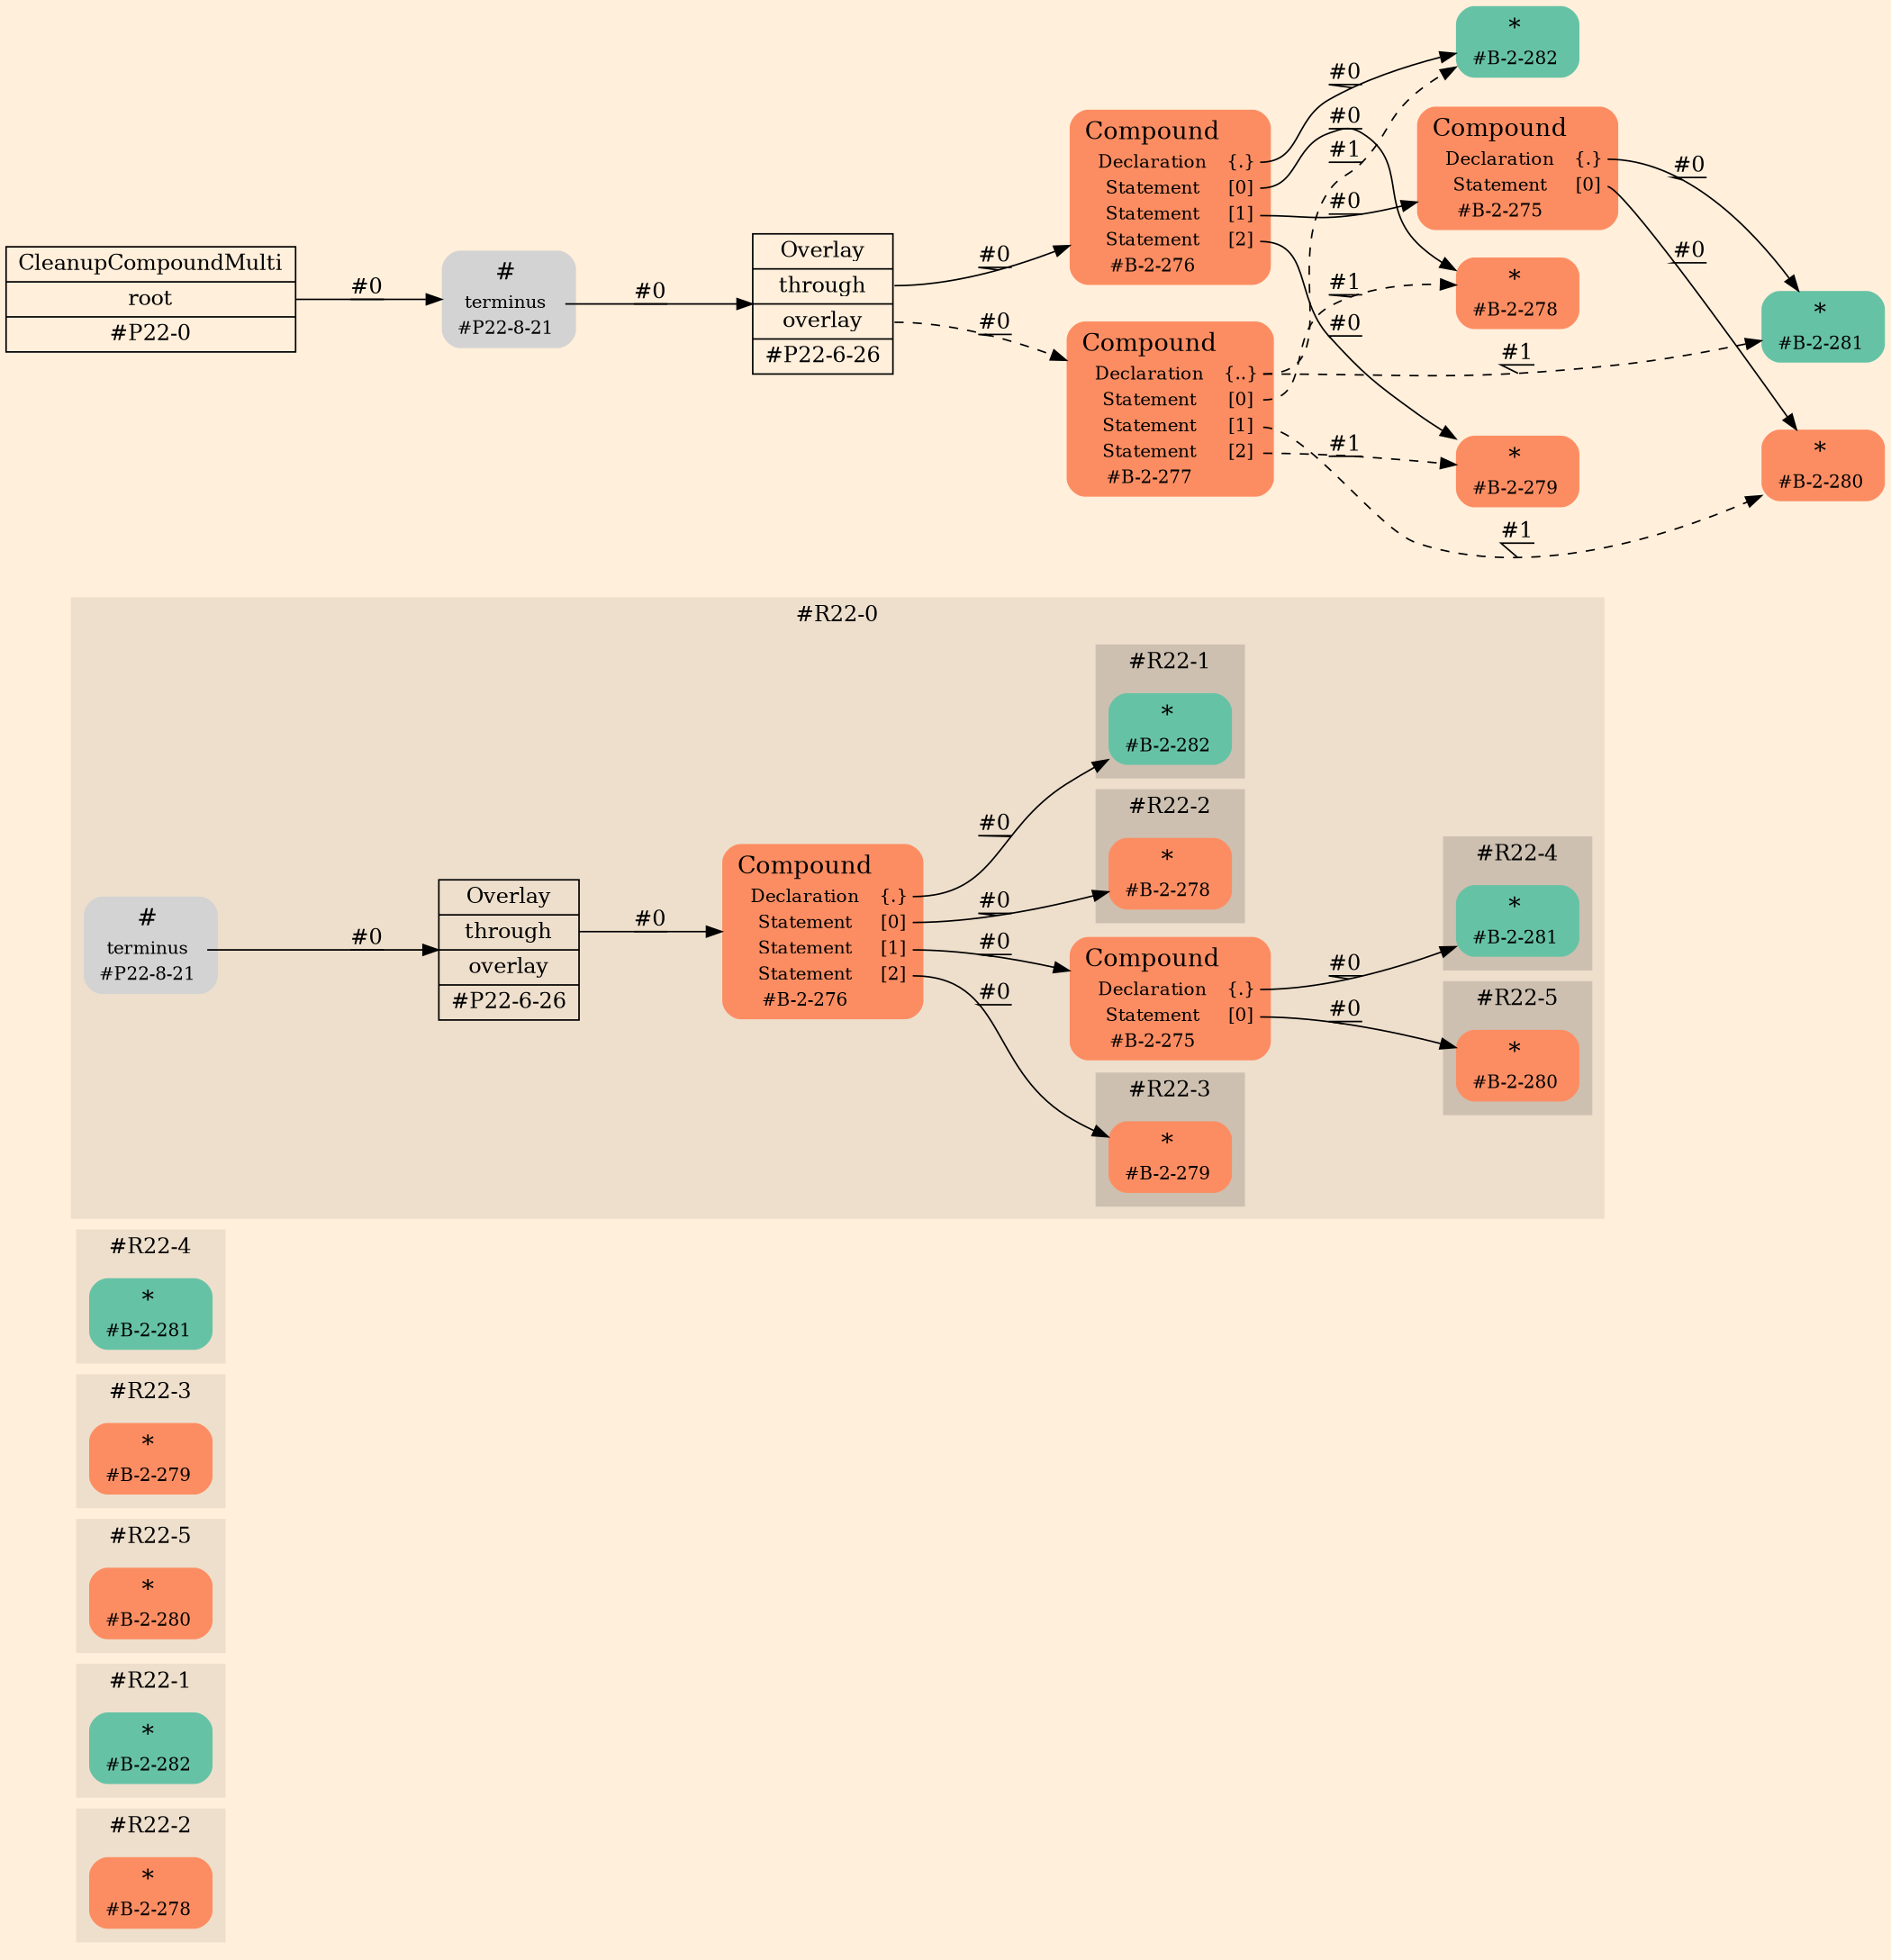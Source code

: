 digraph Inferno {
graph [
rankdir = "LR"
ranksep = 1.0
size = "14,20"
bgcolor = antiquewhite1
color = black
fontcolor = black
];
node [
];
subgraph "cluster#R22-2" {
label = "#R22-2"
style = "filled"
color = antiquewhite2
"#R22-2/#B-2-278" [
shape = "plaintext"
fillcolor = "/set28/2"
label = <<TABLE BORDER="0" CELLBORDER="0" CELLSPACING="0">
 <TR>
  <TD><FONT POINT-SIZE="16.0">*</FONT></TD>
  <TD></TD>
 </TR>
 <TR>
  <TD>#B-2-278</TD>
  <TD PORT="port0"></TD>
 </TR>
</TABLE>>
style = "rounded,filled"
fontsize = "12"
];
}
subgraph "cluster#R22-1" {
label = "#R22-1"
style = "filled"
color = antiquewhite2
"#R22-1/#B-2-282" [
shape = "plaintext"
fillcolor = "/set28/1"
label = <<TABLE BORDER="0" CELLBORDER="0" CELLSPACING="0">
 <TR>
  <TD><FONT POINT-SIZE="16.0">*</FONT></TD>
  <TD></TD>
 </TR>
 <TR>
  <TD>#B-2-282</TD>
  <TD PORT="port0"></TD>
 </TR>
</TABLE>>
style = "rounded,filled"
fontsize = "12"
];
}
subgraph "cluster#R22-5" {
label = "#R22-5"
style = "filled"
color = antiquewhite2
"#R22-5/#B-2-280" [
shape = "plaintext"
fillcolor = "/set28/2"
label = <<TABLE BORDER="0" CELLBORDER="0" CELLSPACING="0">
 <TR>
  <TD><FONT POINT-SIZE="16.0">*</FONT></TD>
  <TD></TD>
 </TR>
 <TR>
  <TD>#B-2-280</TD>
  <TD PORT="port0"></TD>
 </TR>
</TABLE>>
style = "rounded,filled"
fontsize = "12"
];
}
subgraph "cluster#R22-3" {
label = "#R22-3"
style = "filled"
color = antiquewhite2
"#R22-3/#B-2-279" [
shape = "plaintext"
fillcolor = "/set28/2"
label = <<TABLE BORDER="0" CELLBORDER="0" CELLSPACING="0">
 <TR>
  <TD><FONT POINT-SIZE="16.0">*</FONT></TD>
  <TD></TD>
 </TR>
 <TR>
  <TD>#B-2-279</TD>
  <TD PORT="port0"></TD>
 </TR>
</TABLE>>
style = "rounded,filled"
fontsize = "12"
];
}
subgraph "cluster#R22-4" {
label = "#R22-4"
style = "filled"
color = antiquewhite2
"#R22-4/#B-2-281" [
shape = "plaintext"
fillcolor = "/set28/1"
label = <<TABLE BORDER="0" CELLBORDER="0" CELLSPACING="0">
 <TR>
  <TD><FONT POINT-SIZE="16.0">*</FONT></TD>
  <TD></TD>
 </TR>
 <TR>
  <TD>#B-2-281</TD>
  <TD PORT="port0"></TD>
 </TR>
</TABLE>>
style = "rounded,filled"
fontsize = "12"
];
}
subgraph "cluster#R22-0" {
label = "#R22-0"
style = "filled"
color = antiquewhite2
"#R22-0/#B-2-275" [
shape = "plaintext"
fillcolor = "/set28/2"
label = <<TABLE BORDER="0" CELLBORDER="0" CELLSPACING="0">
 <TR>
  <TD><FONT POINT-SIZE="16.0">Compound</FONT></TD>
  <TD></TD>
 </TR>
 <TR>
  <TD>Declaration</TD>
  <TD PORT="port0">{.}</TD>
 </TR>
 <TR>
  <TD>Statement</TD>
  <TD PORT="port1">[0]</TD>
 </TR>
 <TR>
  <TD>#B-2-275</TD>
  <TD PORT="port2"></TD>
 </TR>
</TABLE>>
style = "rounded,filled"
fontsize = "12"
];
"#R22-0/#P22-8-21" [
shape = "plaintext"
label = <<TABLE BORDER="0" CELLBORDER="0" CELLSPACING="0">
 <TR>
  <TD><FONT POINT-SIZE="16.0">#</FONT></TD>
  <TD></TD>
 </TR>
 <TR>
  <TD>terminus</TD>
  <TD PORT="port0"></TD>
 </TR>
 <TR>
  <TD>#P22-8-21</TD>
  <TD PORT="port1"></TD>
 </TR>
</TABLE>>
style = "rounded,filled"
fontsize = "12"
];
"#R22-0/#B-2-276" [
shape = "plaintext"
fillcolor = "/set28/2"
label = <<TABLE BORDER="0" CELLBORDER="0" CELLSPACING="0">
 <TR>
  <TD><FONT POINT-SIZE="16.0">Compound</FONT></TD>
  <TD></TD>
 </TR>
 <TR>
  <TD>Declaration</TD>
  <TD PORT="port0">{.}</TD>
 </TR>
 <TR>
  <TD>Statement</TD>
  <TD PORT="port1">[0]</TD>
 </TR>
 <TR>
  <TD>Statement</TD>
  <TD PORT="port2">[1]</TD>
 </TR>
 <TR>
  <TD>Statement</TD>
  <TD PORT="port3">[2]</TD>
 </TR>
 <TR>
  <TD>#B-2-276</TD>
  <TD PORT="port4"></TD>
 </TR>
</TABLE>>
style = "rounded,filled"
fontsize = "12"
];
"#R22-0/#P22-6-26" [
shape = "record"
fillcolor = antiquewhite2
label = "<fixed> Overlay | <port0> through | <port1> overlay | <port2> #P22-6-26"
style = "filled"
fontsize = "14"
color = black
fontcolor = black
];
subgraph "cluster#R22-4" {
label = "#R22-4"
style = "filled"
color = antiquewhite3
"#R22-0/#B-2-281" [
shape = "plaintext"
fillcolor = "/set28/1"
label = <<TABLE BORDER="0" CELLBORDER="0" CELLSPACING="0">
 <TR>
  <TD><FONT POINT-SIZE="16.0">*</FONT></TD>
  <TD></TD>
 </TR>
 <TR>
  <TD>#B-2-281</TD>
  <TD PORT="port0"></TD>
 </TR>
</TABLE>>
style = "rounded,filled"
fontsize = "12"
];
}
subgraph "cluster#R22-3" {
label = "#R22-3"
style = "filled"
color = antiquewhite3
"#R22-0/#B-2-279" [
shape = "plaintext"
fillcolor = "/set28/2"
label = <<TABLE BORDER="0" CELLBORDER="0" CELLSPACING="0">
 <TR>
  <TD><FONT POINT-SIZE="16.0">*</FONT></TD>
  <TD></TD>
 </TR>
 <TR>
  <TD>#B-2-279</TD>
  <TD PORT="port0"></TD>
 </TR>
</TABLE>>
style = "rounded,filled"
fontsize = "12"
];
}
subgraph "cluster#R22-5" {
label = "#R22-5"
style = "filled"
color = antiquewhite3
"#R22-0/#B-2-280" [
shape = "plaintext"
fillcolor = "/set28/2"
label = <<TABLE BORDER="0" CELLBORDER="0" CELLSPACING="0">
 <TR>
  <TD><FONT POINT-SIZE="16.0">*</FONT></TD>
  <TD></TD>
 </TR>
 <TR>
  <TD>#B-2-280</TD>
  <TD PORT="port0"></TD>
 </TR>
</TABLE>>
style = "rounded,filled"
fontsize = "12"
];
}
subgraph "cluster#R22-1" {
label = "#R22-1"
style = "filled"
color = antiquewhite3
"#R22-0/#B-2-282" [
shape = "plaintext"
fillcolor = "/set28/1"
label = <<TABLE BORDER="0" CELLBORDER="0" CELLSPACING="0">
 <TR>
  <TD><FONT POINT-SIZE="16.0">*</FONT></TD>
  <TD></TD>
 </TR>
 <TR>
  <TD>#B-2-282</TD>
  <TD PORT="port0"></TD>
 </TR>
</TABLE>>
style = "rounded,filled"
fontsize = "12"
];
}
subgraph "cluster#R22-2" {
label = "#R22-2"
style = "filled"
color = antiquewhite3
"#R22-0/#B-2-278" [
shape = "plaintext"
fillcolor = "/set28/2"
label = <<TABLE BORDER="0" CELLBORDER="0" CELLSPACING="0">
 <TR>
  <TD><FONT POINT-SIZE="16.0">*</FONT></TD>
  <TD></TD>
 </TR>
 <TR>
  <TD>#B-2-278</TD>
  <TD PORT="port0"></TD>
 </TR>
</TABLE>>
style = "rounded,filled"
fontsize = "12"
];
}
}
"CR#P22-0" [
shape = "record"
fillcolor = antiquewhite1
label = "<fixed> CleanupCompoundMulti | <port0> root | <port1> #P22-0"
style = "filled"
fontsize = "14"
color = black
fontcolor = black
];
"#P22-8-21" [
shape = "plaintext"
label = <<TABLE BORDER="0" CELLBORDER="0" CELLSPACING="0">
 <TR>
  <TD><FONT POINT-SIZE="16.0">#</FONT></TD>
  <TD></TD>
 </TR>
 <TR>
  <TD>terminus</TD>
  <TD PORT="port0"></TD>
 </TR>
 <TR>
  <TD>#P22-8-21</TD>
  <TD PORT="port1"></TD>
 </TR>
</TABLE>>
style = "rounded,filled"
fontsize = "12"
];
"#P22-6-26" [
shape = "record"
fillcolor = antiquewhite1
label = "<fixed> Overlay | <port0> through | <port1> overlay | <port2> #P22-6-26"
style = "filled"
fontsize = "14"
color = black
fontcolor = black
];
"#B-2-276" [
shape = "plaintext"
fillcolor = "/set28/2"
label = <<TABLE BORDER="0" CELLBORDER="0" CELLSPACING="0">
 <TR>
  <TD><FONT POINT-SIZE="16.0">Compound</FONT></TD>
  <TD></TD>
 </TR>
 <TR>
  <TD>Declaration</TD>
  <TD PORT="port0">{.}</TD>
 </TR>
 <TR>
  <TD>Statement</TD>
  <TD PORT="port1">[0]</TD>
 </TR>
 <TR>
  <TD>Statement</TD>
  <TD PORT="port2">[1]</TD>
 </TR>
 <TR>
  <TD>Statement</TD>
  <TD PORT="port3">[2]</TD>
 </TR>
 <TR>
  <TD>#B-2-276</TD>
  <TD PORT="port4"></TD>
 </TR>
</TABLE>>
style = "rounded,filled"
fontsize = "12"
];
"#B-2-282" [
shape = "plaintext"
fillcolor = "/set28/1"
label = <<TABLE BORDER="0" CELLBORDER="0" CELLSPACING="0">
 <TR>
  <TD><FONT POINT-SIZE="16.0">*</FONT></TD>
  <TD></TD>
 </TR>
 <TR>
  <TD>#B-2-282</TD>
  <TD PORT="port0"></TD>
 </TR>
</TABLE>>
style = "rounded,filled"
fontsize = "12"
];
"#B-2-278" [
shape = "plaintext"
fillcolor = "/set28/2"
label = <<TABLE BORDER="0" CELLBORDER="0" CELLSPACING="0">
 <TR>
  <TD><FONT POINT-SIZE="16.0">*</FONT></TD>
  <TD></TD>
 </TR>
 <TR>
  <TD>#B-2-278</TD>
  <TD PORT="port0"></TD>
 </TR>
</TABLE>>
style = "rounded,filled"
fontsize = "12"
];
"#B-2-275" [
shape = "plaintext"
fillcolor = "/set28/2"
label = <<TABLE BORDER="0" CELLBORDER="0" CELLSPACING="0">
 <TR>
  <TD><FONT POINT-SIZE="16.0">Compound</FONT></TD>
  <TD></TD>
 </TR>
 <TR>
  <TD>Declaration</TD>
  <TD PORT="port0">{.}</TD>
 </TR>
 <TR>
  <TD>Statement</TD>
  <TD PORT="port1">[0]</TD>
 </TR>
 <TR>
  <TD>#B-2-275</TD>
  <TD PORT="port2"></TD>
 </TR>
</TABLE>>
style = "rounded,filled"
fontsize = "12"
];
"#B-2-281" [
shape = "plaintext"
fillcolor = "/set28/1"
label = <<TABLE BORDER="0" CELLBORDER="0" CELLSPACING="0">
 <TR>
  <TD><FONT POINT-SIZE="16.0">*</FONT></TD>
  <TD></TD>
 </TR>
 <TR>
  <TD>#B-2-281</TD>
  <TD PORT="port0"></TD>
 </TR>
</TABLE>>
style = "rounded,filled"
fontsize = "12"
];
"#B-2-280" [
shape = "plaintext"
fillcolor = "/set28/2"
label = <<TABLE BORDER="0" CELLBORDER="0" CELLSPACING="0">
 <TR>
  <TD><FONT POINT-SIZE="16.0">*</FONT></TD>
  <TD></TD>
 </TR>
 <TR>
  <TD>#B-2-280</TD>
  <TD PORT="port0"></TD>
 </TR>
</TABLE>>
style = "rounded,filled"
fontsize = "12"
];
"#B-2-279" [
shape = "plaintext"
fillcolor = "/set28/2"
label = <<TABLE BORDER="0" CELLBORDER="0" CELLSPACING="0">
 <TR>
  <TD><FONT POINT-SIZE="16.0">*</FONT></TD>
  <TD></TD>
 </TR>
 <TR>
  <TD>#B-2-279</TD>
  <TD PORT="port0"></TD>
 </TR>
</TABLE>>
style = "rounded,filled"
fontsize = "12"
];
"#B-2-277" [
shape = "plaintext"
fillcolor = "/set28/2"
label = <<TABLE BORDER="0" CELLBORDER="0" CELLSPACING="0">
 <TR>
  <TD><FONT POINT-SIZE="16.0">Compound</FONT></TD>
  <TD></TD>
 </TR>
 <TR>
  <TD>Declaration</TD>
  <TD PORT="port0">{..}</TD>
 </TR>
 <TR>
  <TD>Statement</TD>
  <TD PORT="port1">[0]</TD>
 </TR>
 <TR>
  <TD>Statement</TD>
  <TD PORT="port2">[1]</TD>
 </TR>
 <TR>
  <TD>Statement</TD>
  <TD PORT="port3">[2]</TD>
 </TR>
 <TR>
  <TD>#B-2-277</TD>
  <TD PORT="port4"></TD>
 </TR>
</TABLE>>
style = "rounded,filled"
fontsize = "12"
];
"CR#P22-0":port0 -> "#P22-8-21" [style="solid"
label = "#0"
decorate = true
color = black
fontcolor = black
];
"#P22-8-21":port0 -> "#P22-6-26" [style="solid"
label = "#0"
decorate = true
color = black
fontcolor = black
];
"#P22-6-26":port0 -> "#B-2-276" [style="solid"
label = "#0"
decorate = true
color = black
fontcolor = black
];
"#P22-6-26":port1 -> "#B-2-277" [style="dashed"
label = "#0"
decorate = true
color = black
fontcolor = black
];
"#B-2-276":port0 -> "#B-2-282" [style="solid"
label = "#0"
decorate = true
color = black
fontcolor = black
];
"#B-2-276":port1 -> "#B-2-278" [style="solid"
label = "#0"
decorate = true
color = black
fontcolor = black
];
"#B-2-276":port2 -> "#B-2-275" [style="solid"
label = "#0"
decorate = true
color = black
fontcolor = black
];
"#B-2-276":port3 -> "#B-2-279" [style="solid"
label = "#0"
decorate = true
color = black
fontcolor = black
];
"#B-2-275":port0 -> "#B-2-281" [style="solid"
label = "#0"
decorate = true
color = black
fontcolor = black
];
"#B-2-275":port1 -> "#B-2-280" [style="solid"
label = "#0"
decorate = true
color = black
fontcolor = black
];
"#B-2-277":port0 -> "#B-2-281" [style="dashed"
label = "#1"
decorate = true
color = black
fontcolor = black
];
"#B-2-277":port0 -> "#B-2-282" [style="dashed"
label = "#1"
decorate = true
color = black
fontcolor = black
];
"#B-2-277":port1 -> "#B-2-278" [style="dashed"
label = "#1"
decorate = true
color = black
fontcolor = black
];
"#B-2-277":port2 -> "#B-2-280" [style="dashed"
label = "#1"
decorate = true
color = black
fontcolor = black
];
"#B-2-277":port3 -> "#B-2-279" [style="dashed"
label = "#1"
decorate = true
color = black
fontcolor = black
];
"#R22-0/#B-2-275":port0 -> "#R22-0/#B-2-281" [style="solid"
label = "#0"
decorate = true
color = black
fontcolor = black
];
"#R22-0/#B-2-275":port1 -> "#R22-0/#B-2-280" [style="solid"
label = "#0"
decorate = true
color = black
fontcolor = black
];
"#R22-0/#P22-8-21":port0 -> "#R22-0/#P22-6-26" [style="solid"
label = "#0"
decorate = true
color = black
fontcolor = black
];
"#R22-0/#B-2-276":port0 -> "#R22-0/#B-2-282" [style="solid"
label = "#0"
decorate = true
color = black
fontcolor = black
];
"#R22-0/#B-2-276":port1 -> "#R22-0/#B-2-278" [style="solid"
label = "#0"
decorate = true
color = black
fontcolor = black
];
"#R22-0/#B-2-276":port2 -> "#R22-0/#B-2-275" [style="solid"
label = "#0"
decorate = true
color = black
fontcolor = black
];
"#R22-0/#B-2-276":port3 -> "#R22-0/#B-2-279" [style="solid"
label = "#0"
decorate = true
color = black
fontcolor = black
];
"#R22-0/#P22-6-26":port0 -> "#R22-0/#B-2-276" [style="solid"
label = "#0"
decorate = true
color = black
fontcolor = black
];
}
